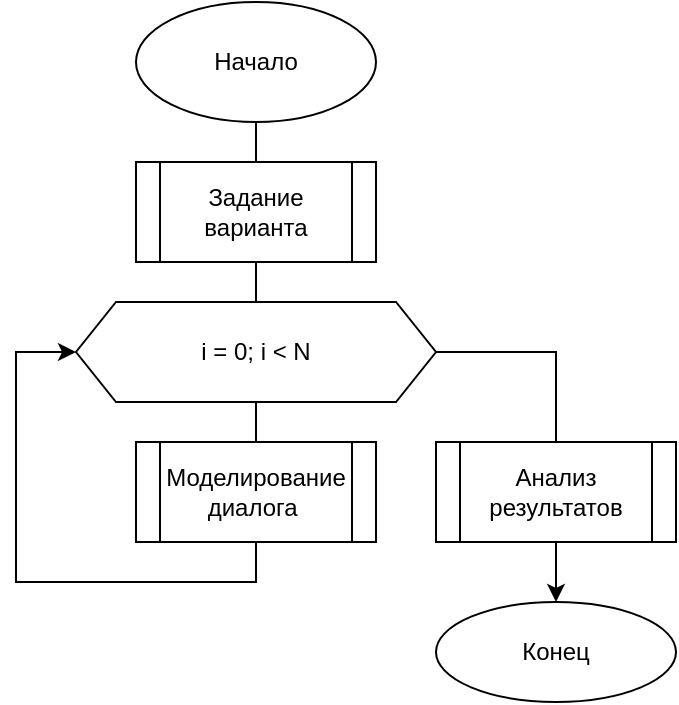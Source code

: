 <mxfile version="15.7.0" type="device"><diagram id="VRT8xcsbGILyK7Ki5oGK" name="Page-1"><mxGraphModel dx="1185" dy="600" grid="1" gridSize="10" guides="1" tooltips="1" connect="1" arrows="1" fold="1" page="1" pageScale="1" pageWidth="827" pageHeight="1169" math="0" shadow="0"><root><mxCell id="0"/><mxCell id="1" parent="0"/><mxCell id="eHxLpSy75y_uCw8-oD-i-7" style="edgeStyle=orthogonalEdgeStyle;rounded=0;orthogonalLoop=1;jettySize=auto;html=1;exitX=0.5;exitY=1;exitDx=0;exitDy=0;entryX=0;entryY=0.5;entryDx=0;entryDy=0;" edge="1" parent="1" source="eHxLpSy75y_uCw8-oD-i-1" target="eHxLpSy75y_uCw8-oD-i-2"><mxGeometry relative="1" as="geometry"><Array as="points"><mxPoint x="380" y="330"/><mxPoint x="260" y="330"/><mxPoint x="260" y="215"/></Array></mxGeometry></mxCell><mxCell id="eHxLpSy75y_uCw8-oD-i-1" value="Начало" style="ellipse;whiteSpace=wrap;html=1;" vertex="1" parent="1"><mxGeometry x="320" y="40" width="120" height="60" as="geometry"/></mxCell><mxCell id="eHxLpSy75y_uCw8-oD-i-8" style="edgeStyle=orthogonalEdgeStyle;rounded=0;orthogonalLoop=1;jettySize=auto;html=1;exitX=1;exitY=0.5;exitDx=0;exitDy=0;entryX=0.5;entryY=0;entryDx=0;entryDy=0;" edge="1" parent="1" source="eHxLpSy75y_uCw8-oD-i-2" target="eHxLpSy75y_uCw8-oD-i-6"><mxGeometry relative="1" as="geometry"/></mxCell><mxCell id="eHxLpSy75y_uCw8-oD-i-2" value="i = 0; i &amp;lt; N" style="shape=hexagon;perimeter=hexagonPerimeter2;whiteSpace=wrap;html=1;fixedSize=1;" vertex="1" parent="1"><mxGeometry x="290" y="190" width="180" height="50" as="geometry"/></mxCell><mxCell id="eHxLpSy75y_uCw8-oD-i-3" value="Задание варианта" style="shape=process;whiteSpace=wrap;html=1;backgroundOutline=1;" vertex="1" parent="1"><mxGeometry x="320" y="120" width="120" height="50" as="geometry"/></mxCell><mxCell id="eHxLpSy75y_uCw8-oD-i-4" value="Моделирование диалога&amp;nbsp;" style="shape=process;whiteSpace=wrap;html=1;backgroundOutline=1;" vertex="1" parent="1"><mxGeometry x="320" y="260" width="120" height="50" as="geometry"/></mxCell><mxCell id="eHxLpSy75y_uCw8-oD-i-5" value="Анализ результатов" style="shape=process;whiteSpace=wrap;html=1;backgroundOutline=1;" vertex="1" parent="1"><mxGeometry x="470" y="260" width="120" height="50" as="geometry"/></mxCell><mxCell id="eHxLpSy75y_uCw8-oD-i-6" value="Конец" style="ellipse;whiteSpace=wrap;html=1;" vertex="1" parent="1"><mxGeometry x="470" y="340" width="120" height="50" as="geometry"/></mxCell></root></mxGraphModel></diagram></mxfile>